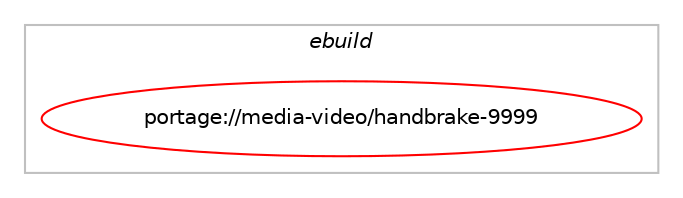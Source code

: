 digraph prolog {

# *************
# Graph options
# *************

newrank=true;
concentrate=true;
compound=true;
graph [rankdir=LR,fontname=Helvetica,fontsize=10,ranksep=1.5];#, ranksep=2.5, nodesep=0.2];
edge  [arrowhead=vee];
node  [fontname=Helvetica,fontsize=10];

# **********
# The ebuild
# **********

subgraph cluster_leftcol {
color=gray;
label=<<i>ebuild</i>>;
id [label="portage://media-video/handbrake-9999", color=red, width=4, href="../media-video/handbrake-9999.svg"];
}

# ****************
# The dependencies
# ****************

subgraph cluster_midcol {
color=gray;
label=<<i>dependencies</i>>;
subgraph cluster_compile {
fillcolor="#eeeeee";
style=filled;
label=<<i>compile</i>>;
# *** BEGIN UNKNOWN DEPENDENCY TYPE (TODO) ***
# id -> equal(use_conditional_group(positive,fdk,portage://media-video/handbrake-9999,[package_dependency(portage://media-video/handbrake-9999,install,no,media-libs,fdk-aac,none,[,,],any_same_slot,[])]))
# *** END UNKNOWN DEPENDENCY TYPE (TODO) ***

# *** BEGIN UNKNOWN DEPENDENCY TYPE (TODO) ***
# id -> equal(use_conditional_group(positive,gstreamer,portage://media-video/handbrake-9999,[package_dependency(portage://media-video/handbrake-9999,install,no,media-libs,gstreamer,none,[,,],[slot(1.0)],[]),package_dependency(portage://media-video/handbrake-9999,install,no,media-libs,gst-plugins-base,none,[,,],[slot(1.0)],[]),package_dependency(portage://media-video/handbrake-9999,install,no,media-libs,gst-plugins-good,none,[,,],[slot(1.0)],[]),package_dependency(portage://media-video/handbrake-9999,install,no,media-libs,gst-plugins-bad,none,[,,],[slot(1.0)],[]),package_dependency(portage://media-video/handbrake-9999,install,no,media-libs,gst-plugins-ugly,none,[,,],[slot(1.0)],[]),package_dependency(portage://media-video/handbrake-9999,install,no,media-plugins,gst-plugins-a52dec,none,[,,],[slot(1.0)],[]),package_dependency(portage://media-video/handbrake-9999,install,no,media-plugins,gst-plugins-libav,none,[,,],[slot(1.0)],[]),package_dependency(portage://media-video/handbrake-9999,install,no,media-plugins,gst-plugins-x264,none,[,,],[slot(1.0)],[]),package_dependency(portage://media-video/handbrake-9999,install,no,media-plugins,gst-plugins-gdkpixbuf,none,[,,],[slot(1.0)],[])]))
# *** END UNKNOWN DEPENDENCY TYPE (TODO) ***

# *** BEGIN UNKNOWN DEPENDENCY TYPE (TODO) ***
# id -> equal(use_conditional_group(positive,gtk,portage://media-video/handbrake-9999,[package_dependency(portage://media-video/handbrake-9999,install,no,x11-libs,gtk+,greaterequal,[3.10,,,3.10],[],[]),package_dependency(portage://media-video/handbrake-9999,install,no,dev-libs,dbus-glib,none,[,,],[],[]),package_dependency(portage://media-video/handbrake-9999,install,no,dev-libs,glib,none,[,,],[slot(2)],[]),package_dependency(portage://media-video/handbrake-9999,install,no,dev-libs,libgudev,none,[,,],any_same_slot,[]),package_dependency(portage://media-video/handbrake-9999,install,no,x11-libs,cairo,none,[,,],[],[]),package_dependency(portage://media-video/handbrake-9999,install,no,x11-libs,gdk-pixbuf,none,[,,],[slot(2)],[]),package_dependency(portage://media-video/handbrake-9999,install,no,x11-libs,libnotify,none,[,,],[],[]),package_dependency(portage://media-video/handbrake-9999,install,no,x11-libs,pango,none,[,,],[],[])]))
# *** END UNKNOWN DEPENDENCY TYPE (TODO) ***

# *** BEGIN UNKNOWN DEPENDENCY TYPE (TODO) ***
# id -> equal(use_conditional_group(positive,nvenc,portage://media-video/handbrake-9999,[package_dependency(portage://media-video/handbrake-9999,install,no,media-libs,nv-codec-headers,none,[,,],[],[]),package_dependency(portage://media-video/handbrake-9999,install,no,media-video,ffmpeg,none,[,,],[],[use(enable(nvenc),none)])]))
# *** END UNKNOWN DEPENDENCY TYPE (TODO) ***

# *** BEGIN UNKNOWN DEPENDENCY TYPE (TODO) ***
# id -> equal(use_conditional_group(positive,x265,portage://media-video/handbrake-9999,[package_dependency(portage://media-video/handbrake-9999,install,no,media-libs,x265,greaterequal,[3.5,,-r2,3.5-r2],any_same_slot,[use(enable(10bit),none),use(enable(12bit),none),use(optenable(numa),none)])]))
# *** END UNKNOWN DEPENDENCY TYPE (TODO) ***

# *** BEGIN UNKNOWN DEPENDENCY TYPE (TODO) ***
# id -> equal(package_dependency(portage://media-video/handbrake-9999,install,no,app-arch,xz-utils,greaterequal,[5.2.6,,,5.2.6],[],[]))
# *** END UNKNOWN DEPENDENCY TYPE (TODO) ***

# *** BEGIN UNKNOWN DEPENDENCY TYPE (TODO) ***
# id -> equal(package_dependency(portage://media-video/handbrake-9999,install,no,dev-libs,jansson,none,[,,],any_same_slot,[]))
# *** END UNKNOWN DEPENDENCY TYPE (TODO) ***

# *** BEGIN UNKNOWN DEPENDENCY TYPE (TODO) ***
# id -> equal(package_dependency(portage://media-video/handbrake-9999,install,no,dev-libs,libxml2,greaterequal,[2.10.3,,,2.10.3],[],[]))
# *** END UNKNOWN DEPENDENCY TYPE (TODO) ***

# *** BEGIN UNKNOWN DEPENDENCY TYPE (TODO) ***
# id -> equal(package_dependency(portage://media-video/handbrake-9999,install,no,media-libs,a52dec,none,[,,],[],[]))
# *** END UNKNOWN DEPENDENCY TYPE (TODO) ***

# *** BEGIN UNKNOWN DEPENDENCY TYPE (TODO) ***
# id -> equal(package_dependency(portage://media-video/handbrake-9999,install,no,media-libs,dav1d,greaterequal,[1.0.0,,,1.0.0],any_same_slot,[]))
# *** END UNKNOWN DEPENDENCY TYPE (TODO) ***

# *** BEGIN UNKNOWN DEPENDENCY TYPE (TODO) ***
# id -> equal(package_dependency(portage://media-video/handbrake-9999,install,no,media-libs,libass,greaterequal,[0.16.0,,,0.16.0],any_same_slot,[]))
# *** END UNKNOWN DEPENDENCY TYPE (TODO) ***

# *** BEGIN UNKNOWN DEPENDENCY TYPE (TODO) ***
# id -> equal(package_dependency(portage://media-video/handbrake-9999,install,no,media-libs,libbluray,greaterequal,[1.3.4,,,1.3.4],any_same_slot,[]))
# *** END UNKNOWN DEPENDENCY TYPE (TODO) ***

# *** BEGIN UNKNOWN DEPENDENCY TYPE (TODO) ***
# id -> equal(package_dependency(portage://media-video/handbrake-9999,install,no,media-libs,libdvdnav,none,[,,],[],[]))
# *** END UNKNOWN DEPENDENCY TYPE (TODO) ***

# *** BEGIN UNKNOWN DEPENDENCY TYPE (TODO) ***
# id -> equal(package_dependency(portage://media-video/handbrake-9999,install,no,media-libs,libdvdread,greaterequal,[6.1.3,,,6.1.3],any_same_slot,[]))
# *** END UNKNOWN DEPENDENCY TYPE (TODO) ***

# *** BEGIN UNKNOWN DEPENDENCY TYPE (TODO) ***
# id -> equal(package_dependency(portage://media-video/handbrake-9999,install,no,media-libs,libjpeg-turbo,greaterequal,[2.1.4,,,2.1.4],any_same_slot,[]))
# *** END UNKNOWN DEPENDENCY TYPE (TODO) ***

# *** BEGIN UNKNOWN DEPENDENCY TYPE (TODO) ***
# id -> equal(package_dependency(portage://media-video/handbrake-9999,install,no,media-libs,libsamplerate,none,[,,],[],[]))
# *** END UNKNOWN DEPENDENCY TYPE (TODO) ***

# *** BEGIN UNKNOWN DEPENDENCY TYPE (TODO) ***
# id -> equal(package_dependency(portage://media-video/handbrake-9999,install,no,media-libs,libtheora,none,[,,],[],[]))
# *** END UNKNOWN DEPENDENCY TYPE (TODO) ***

# *** BEGIN UNKNOWN DEPENDENCY TYPE (TODO) ***
# id -> equal(package_dependency(portage://media-video/handbrake-9999,install,no,media-libs,libvorbis,none,[,,],[],[]))
# *** END UNKNOWN DEPENDENCY TYPE (TODO) ***

# *** BEGIN UNKNOWN DEPENDENCY TYPE (TODO) ***
# id -> equal(package_dependency(portage://media-video/handbrake-9999,install,no,media-libs,libvpx,greaterequal,[1.12.0,,,1.12.0],any_same_slot,[]))
# *** END UNKNOWN DEPENDENCY TYPE (TODO) ***

# *** BEGIN UNKNOWN DEPENDENCY TYPE (TODO) ***
# id -> equal(package_dependency(portage://media-video/handbrake-9999,install,no,media-libs,opus,none,[,,],[],[]))
# *** END UNKNOWN DEPENDENCY TYPE (TODO) ***

# *** BEGIN UNKNOWN DEPENDENCY TYPE (TODO) ***
# id -> equal(package_dependency(portage://media-video/handbrake-9999,install,no,media-libs,speex,greaterequal,[1.2.1,,,1.2.1],[],[]))
# *** END UNKNOWN DEPENDENCY TYPE (TODO) ***

# *** BEGIN UNKNOWN DEPENDENCY TYPE (TODO) ***
# id -> equal(package_dependency(portage://media-video/handbrake-9999,install,no,media-libs,svt-av1,greaterequal,[1.4.1,,,1.4.1],any_same_slot,[]))
# *** END UNKNOWN DEPENDENCY TYPE (TODO) ***

# *** BEGIN UNKNOWN DEPENDENCY TYPE (TODO) ***
# id -> equal(package_dependency(portage://media-video/handbrake-9999,install,no,media-libs,x264,greaterequal,[0.0.20220222,,,0.0.20220222],any_same_slot,[]))
# *** END UNKNOWN DEPENDENCY TYPE (TODO) ***

# *** BEGIN UNKNOWN DEPENDENCY TYPE (TODO) ***
# id -> equal(package_dependency(portage://media-video/handbrake-9999,install,no,media-libs,zimg,greaterequal,[3.0.4,,,3.0.4],[],[]))
# *** END UNKNOWN DEPENDENCY TYPE (TODO) ***

# *** BEGIN UNKNOWN DEPENDENCY TYPE (TODO) ***
# id -> equal(package_dependency(portage://media-video/handbrake-9999,install,no,media-sound,lame,none,[,,],[],[]))
# *** END UNKNOWN DEPENDENCY TYPE (TODO) ***

# *** BEGIN UNKNOWN DEPENDENCY TYPE (TODO) ***
# id -> equal(package_dependency(portage://media-video/handbrake-9999,install,no,media-video,ffmpeg,greaterequal,[5.1.2,,,5.1.2],any_same_slot,[use(enable(postproc),none),use(optenable(fdk),none)]))
# *** END UNKNOWN DEPENDENCY TYPE (TODO) ***

# *** BEGIN UNKNOWN DEPENDENCY TYPE (TODO) ***
# id -> equal(package_dependency(portage://media-video/handbrake-9999,install,no,sys-libs,zlib,none,[,,],[],[]))
# *** END UNKNOWN DEPENDENCY TYPE (TODO) ***

}
subgraph cluster_compileandrun {
fillcolor="#eeeeee";
style=filled;
label=<<i>compile and run</i>>;
}
subgraph cluster_run {
fillcolor="#eeeeee";
style=filled;
label=<<i>run</i>>;
# *** BEGIN UNKNOWN DEPENDENCY TYPE (TODO) ***
# id -> equal(use_conditional_group(positive,fdk,portage://media-video/handbrake-9999,[package_dependency(portage://media-video/handbrake-9999,run,no,media-libs,fdk-aac,none,[,,],any_same_slot,[])]))
# *** END UNKNOWN DEPENDENCY TYPE (TODO) ***

# *** BEGIN UNKNOWN DEPENDENCY TYPE (TODO) ***
# id -> equal(use_conditional_group(positive,gstreamer,portage://media-video/handbrake-9999,[package_dependency(portage://media-video/handbrake-9999,run,no,media-libs,gstreamer,none,[,,],[slot(1.0)],[]),package_dependency(portage://media-video/handbrake-9999,run,no,media-libs,gst-plugins-base,none,[,,],[slot(1.0)],[]),package_dependency(portage://media-video/handbrake-9999,run,no,media-libs,gst-plugins-good,none,[,,],[slot(1.0)],[]),package_dependency(portage://media-video/handbrake-9999,run,no,media-libs,gst-plugins-bad,none,[,,],[slot(1.0)],[]),package_dependency(portage://media-video/handbrake-9999,run,no,media-libs,gst-plugins-ugly,none,[,,],[slot(1.0)],[]),package_dependency(portage://media-video/handbrake-9999,run,no,media-plugins,gst-plugins-a52dec,none,[,,],[slot(1.0)],[]),package_dependency(portage://media-video/handbrake-9999,run,no,media-plugins,gst-plugins-libav,none,[,,],[slot(1.0)],[]),package_dependency(portage://media-video/handbrake-9999,run,no,media-plugins,gst-plugins-x264,none,[,,],[slot(1.0)],[]),package_dependency(portage://media-video/handbrake-9999,run,no,media-plugins,gst-plugins-gdkpixbuf,none,[,,],[slot(1.0)],[])]))
# *** END UNKNOWN DEPENDENCY TYPE (TODO) ***

# *** BEGIN UNKNOWN DEPENDENCY TYPE (TODO) ***
# id -> equal(use_conditional_group(positive,gtk,portage://media-video/handbrake-9999,[package_dependency(portage://media-video/handbrake-9999,run,no,x11-libs,gtk+,greaterequal,[3.10,,,3.10],[],[]),package_dependency(portage://media-video/handbrake-9999,run,no,dev-libs,dbus-glib,none,[,,],[],[]),package_dependency(portage://media-video/handbrake-9999,run,no,dev-libs,glib,none,[,,],[slot(2)],[]),package_dependency(portage://media-video/handbrake-9999,run,no,dev-libs,libgudev,none,[,,],any_same_slot,[]),package_dependency(portage://media-video/handbrake-9999,run,no,x11-libs,cairo,none,[,,],[],[]),package_dependency(portage://media-video/handbrake-9999,run,no,x11-libs,gdk-pixbuf,none,[,,],[slot(2)],[]),package_dependency(portage://media-video/handbrake-9999,run,no,x11-libs,libnotify,none,[,,],[],[]),package_dependency(portage://media-video/handbrake-9999,run,no,x11-libs,pango,none,[,,],[],[])]))
# *** END UNKNOWN DEPENDENCY TYPE (TODO) ***

# *** BEGIN UNKNOWN DEPENDENCY TYPE (TODO) ***
# id -> equal(use_conditional_group(positive,nvenc,portage://media-video/handbrake-9999,[package_dependency(portage://media-video/handbrake-9999,run,no,media-libs,nv-codec-headers,none,[,,],[],[]),package_dependency(portage://media-video/handbrake-9999,run,no,media-video,ffmpeg,none,[,,],[],[use(enable(nvenc),none)])]))
# *** END UNKNOWN DEPENDENCY TYPE (TODO) ***

# *** BEGIN UNKNOWN DEPENDENCY TYPE (TODO) ***
# id -> equal(use_conditional_group(positive,x265,portage://media-video/handbrake-9999,[package_dependency(portage://media-video/handbrake-9999,run,no,media-libs,x265,greaterequal,[3.5,,-r2,3.5-r2],any_same_slot,[use(enable(10bit),none),use(enable(12bit),none),use(optenable(numa),none)])]))
# *** END UNKNOWN DEPENDENCY TYPE (TODO) ***

# *** BEGIN UNKNOWN DEPENDENCY TYPE (TODO) ***
# id -> equal(package_dependency(portage://media-video/handbrake-9999,run,no,app-arch,xz-utils,greaterequal,[5.2.6,,,5.2.6],[],[]))
# *** END UNKNOWN DEPENDENCY TYPE (TODO) ***

# *** BEGIN UNKNOWN DEPENDENCY TYPE (TODO) ***
# id -> equal(package_dependency(portage://media-video/handbrake-9999,run,no,dev-libs,jansson,none,[,,],any_same_slot,[]))
# *** END UNKNOWN DEPENDENCY TYPE (TODO) ***

# *** BEGIN UNKNOWN DEPENDENCY TYPE (TODO) ***
# id -> equal(package_dependency(portage://media-video/handbrake-9999,run,no,dev-libs,libxml2,greaterequal,[2.10.3,,,2.10.3],[],[]))
# *** END UNKNOWN DEPENDENCY TYPE (TODO) ***

# *** BEGIN UNKNOWN DEPENDENCY TYPE (TODO) ***
# id -> equal(package_dependency(portage://media-video/handbrake-9999,run,no,media-libs,a52dec,none,[,,],[],[]))
# *** END UNKNOWN DEPENDENCY TYPE (TODO) ***

# *** BEGIN UNKNOWN DEPENDENCY TYPE (TODO) ***
# id -> equal(package_dependency(portage://media-video/handbrake-9999,run,no,media-libs,dav1d,greaterequal,[1.0.0,,,1.0.0],any_same_slot,[]))
# *** END UNKNOWN DEPENDENCY TYPE (TODO) ***

# *** BEGIN UNKNOWN DEPENDENCY TYPE (TODO) ***
# id -> equal(package_dependency(portage://media-video/handbrake-9999,run,no,media-libs,libass,greaterequal,[0.16.0,,,0.16.0],any_same_slot,[]))
# *** END UNKNOWN DEPENDENCY TYPE (TODO) ***

# *** BEGIN UNKNOWN DEPENDENCY TYPE (TODO) ***
# id -> equal(package_dependency(portage://media-video/handbrake-9999,run,no,media-libs,libbluray,greaterequal,[1.3.4,,,1.3.4],any_same_slot,[]))
# *** END UNKNOWN DEPENDENCY TYPE (TODO) ***

# *** BEGIN UNKNOWN DEPENDENCY TYPE (TODO) ***
# id -> equal(package_dependency(portage://media-video/handbrake-9999,run,no,media-libs,libdvdnav,none,[,,],[],[]))
# *** END UNKNOWN DEPENDENCY TYPE (TODO) ***

# *** BEGIN UNKNOWN DEPENDENCY TYPE (TODO) ***
# id -> equal(package_dependency(portage://media-video/handbrake-9999,run,no,media-libs,libdvdread,greaterequal,[6.1.3,,,6.1.3],any_same_slot,[]))
# *** END UNKNOWN DEPENDENCY TYPE (TODO) ***

# *** BEGIN UNKNOWN DEPENDENCY TYPE (TODO) ***
# id -> equal(package_dependency(portage://media-video/handbrake-9999,run,no,media-libs,libjpeg-turbo,greaterequal,[2.1.4,,,2.1.4],any_same_slot,[]))
# *** END UNKNOWN DEPENDENCY TYPE (TODO) ***

# *** BEGIN UNKNOWN DEPENDENCY TYPE (TODO) ***
# id -> equal(package_dependency(portage://media-video/handbrake-9999,run,no,media-libs,libsamplerate,none,[,,],[],[]))
# *** END UNKNOWN DEPENDENCY TYPE (TODO) ***

# *** BEGIN UNKNOWN DEPENDENCY TYPE (TODO) ***
# id -> equal(package_dependency(portage://media-video/handbrake-9999,run,no,media-libs,libtheora,none,[,,],[],[]))
# *** END UNKNOWN DEPENDENCY TYPE (TODO) ***

# *** BEGIN UNKNOWN DEPENDENCY TYPE (TODO) ***
# id -> equal(package_dependency(portage://media-video/handbrake-9999,run,no,media-libs,libvorbis,none,[,,],[],[]))
# *** END UNKNOWN DEPENDENCY TYPE (TODO) ***

# *** BEGIN UNKNOWN DEPENDENCY TYPE (TODO) ***
# id -> equal(package_dependency(portage://media-video/handbrake-9999,run,no,media-libs,libvpx,greaterequal,[1.12.0,,,1.12.0],any_same_slot,[]))
# *** END UNKNOWN DEPENDENCY TYPE (TODO) ***

# *** BEGIN UNKNOWN DEPENDENCY TYPE (TODO) ***
# id -> equal(package_dependency(portage://media-video/handbrake-9999,run,no,media-libs,opus,none,[,,],[],[]))
# *** END UNKNOWN DEPENDENCY TYPE (TODO) ***

# *** BEGIN UNKNOWN DEPENDENCY TYPE (TODO) ***
# id -> equal(package_dependency(portage://media-video/handbrake-9999,run,no,media-libs,speex,greaterequal,[1.2.1,,,1.2.1],[],[]))
# *** END UNKNOWN DEPENDENCY TYPE (TODO) ***

# *** BEGIN UNKNOWN DEPENDENCY TYPE (TODO) ***
# id -> equal(package_dependency(portage://media-video/handbrake-9999,run,no,media-libs,svt-av1,greaterequal,[1.4.1,,,1.4.1],any_same_slot,[]))
# *** END UNKNOWN DEPENDENCY TYPE (TODO) ***

# *** BEGIN UNKNOWN DEPENDENCY TYPE (TODO) ***
# id -> equal(package_dependency(portage://media-video/handbrake-9999,run,no,media-libs,x264,greaterequal,[0.0.20220222,,,0.0.20220222],any_same_slot,[]))
# *** END UNKNOWN DEPENDENCY TYPE (TODO) ***

# *** BEGIN UNKNOWN DEPENDENCY TYPE (TODO) ***
# id -> equal(package_dependency(portage://media-video/handbrake-9999,run,no,media-libs,zimg,greaterequal,[3.0.4,,,3.0.4],[],[]))
# *** END UNKNOWN DEPENDENCY TYPE (TODO) ***

# *** BEGIN UNKNOWN DEPENDENCY TYPE (TODO) ***
# id -> equal(package_dependency(portage://media-video/handbrake-9999,run,no,media-sound,lame,none,[,,],[],[]))
# *** END UNKNOWN DEPENDENCY TYPE (TODO) ***

# *** BEGIN UNKNOWN DEPENDENCY TYPE (TODO) ***
# id -> equal(package_dependency(portage://media-video/handbrake-9999,run,no,media-video,ffmpeg,greaterequal,[5.1.2,,,5.1.2],any_same_slot,[use(enable(postproc),none),use(optenable(fdk),none)]))
# *** END UNKNOWN DEPENDENCY TYPE (TODO) ***

# *** BEGIN UNKNOWN DEPENDENCY TYPE (TODO) ***
# id -> equal(package_dependency(portage://media-video/handbrake-9999,run,no,sys-libs,zlib,none,[,,],[],[]))
# *** END UNKNOWN DEPENDENCY TYPE (TODO) ***

}
}

# **************
# The candidates
# **************

subgraph cluster_choices {
rank=same;
color=gray;
label=<<i>candidates</i>>;

}

}
